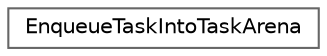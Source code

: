 digraph "类继承关系图"
{
 // LATEX_PDF_SIZE
  bgcolor="transparent";
  edge [fontname=Helvetica,fontsize=10,labelfontname=Helvetica,labelfontsize=10];
  node [fontname=Helvetica,fontsize=10,shape=box,height=0.2,width=0.4];
  rankdir="LR";
  Node0 [id="Node000000",label="EnqueueTaskIntoTaskArena",height=0.2,width=0.4,color="grey40", fillcolor="white", style="filled",URL="$class_enqueue_task_into_task_arena.html",tooltip=" "];
}
